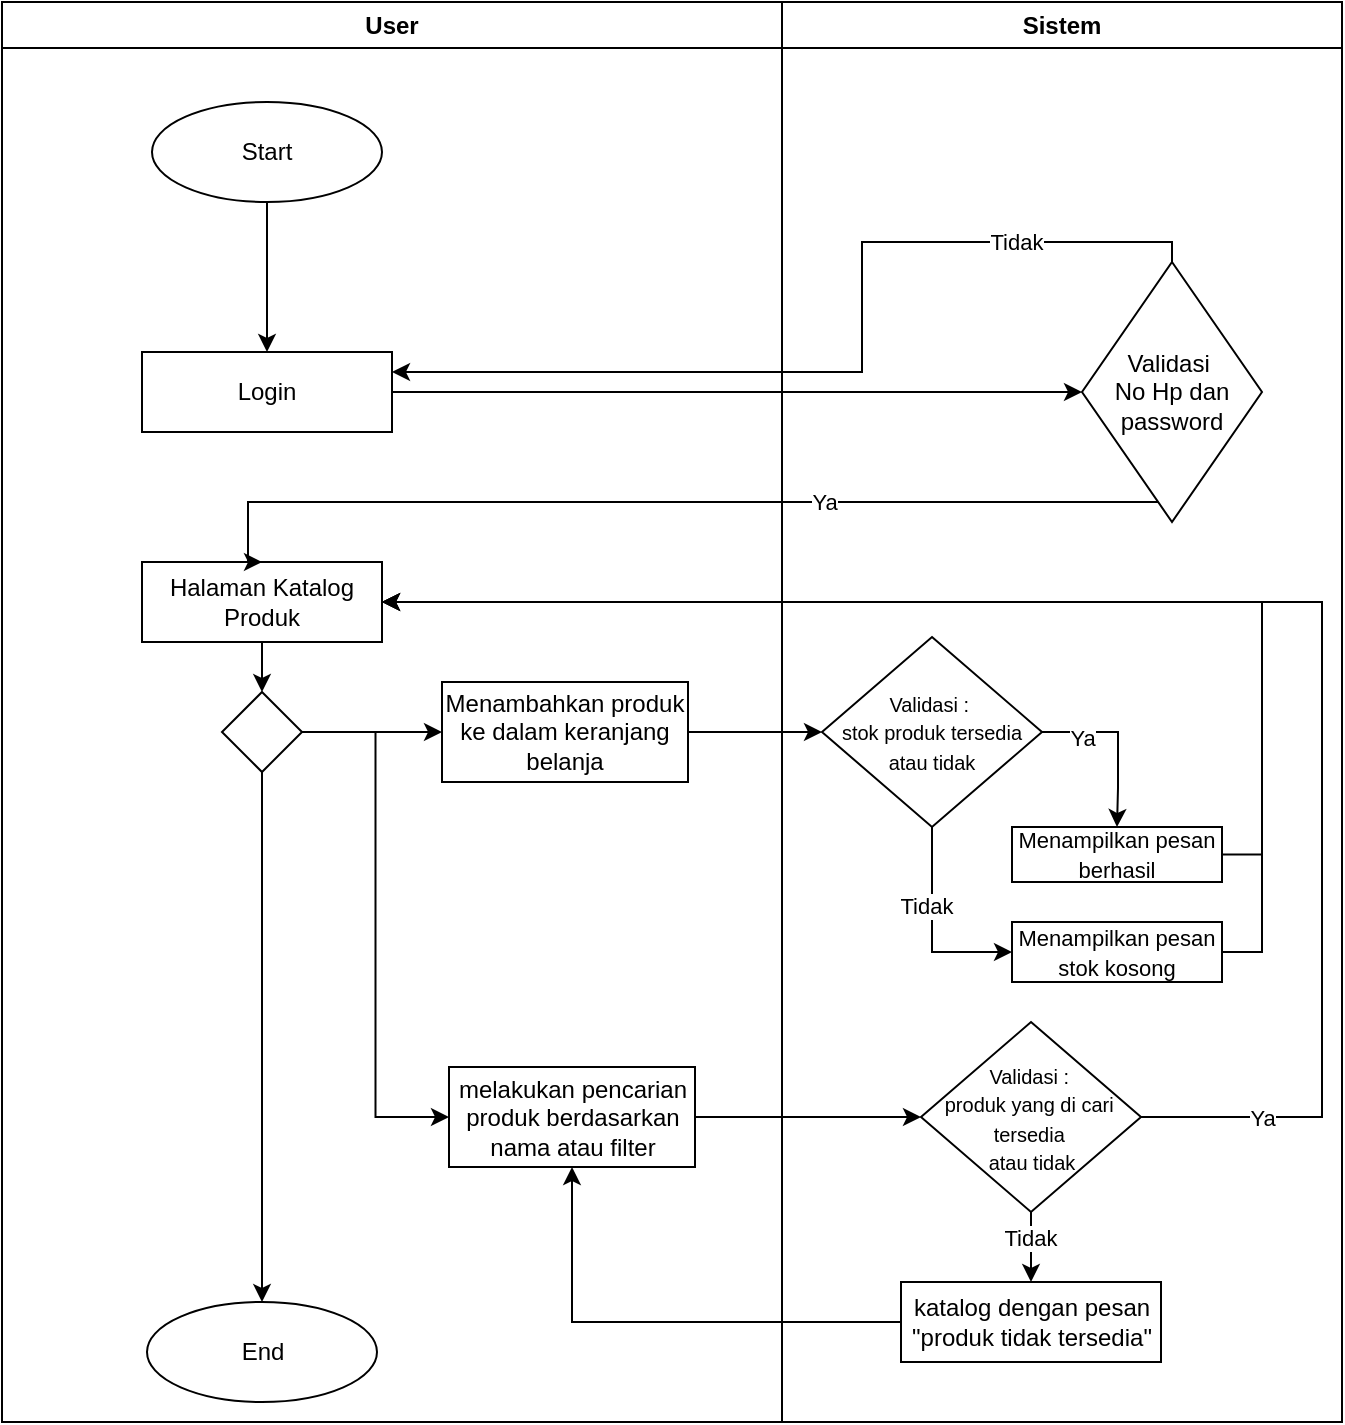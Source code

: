 <mxfile version="26.0.11">
  <diagram name="Page-1" id="LWBwI8ScnncNo1WxZ8MY">
    <mxGraphModel dx="957" dy="422" grid="1" gridSize="10" guides="1" tooltips="1" connect="1" arrows="1" fold="1" page="1" pageScale="1" pageWidth="850" pageHeight="1100" math="0" shadow="0">
      <root>
        <mxCell id="0" />
        <mxCell id="1" parent="0" />
        <mxCell id="nWeCvu2n60bJMO3mKfKt-1" value="User" style="swimlane;whiteSpace=wrap;html=1;" parent="1" vertex="1">
          <mxGeometry x="130" y="520" width="390" height="710" as="geometry">
            <mxRectangle x="140" y="520" width="140" height="30" as="alternateBounds" />
          </mxGeometry>
        </mxCell>
        <mxCell id="nWeCvu2n60bJMO3mKfKt-4" value="Start" style="ellipse;whiteSpace=wrap;html=1;" parent="nWeCvu2n60bJMO3mKfKt-1" vertex="1">
          <mxGeometry x="75" y="50" width="115" height="50" as="geometry" />
        </mxCell>
        <mxCell id="q5prHMVFRJjdFCk8cDmZ-4" style="edgeStyle=orthogonalEdgeStyle;rounded=0;orthogonalLoop=1;jettySize=auto;html=1;entryX=0.5;entryY=0;entryDx=0;entryDy=0;" parent="nWeCvu2n60bJMO3mKfKt-1" source="nWeCvu2n60bJMO3mKfKt-13" target="q5prHMVFRJjdFCk8cDmZ-3" edge="1">
          <mxGeometry relative="1" as="geometry" />
        </mxCell>
        <mxCell id="nWeCvu2n60bJMO3mKfKt-13" value="Halaman Katalog Produk" style="rounded=0;whiteSpace=wrap;html=1;" parent="nWeCvu2n60bJMO3mKfKt-1" vertex="1">
          <mxGeometry x="70" y="280" width="120" height="40" as="geometry" />
        </mxCell>
        <mxCell id="nWeCvu2n60bJMO3mKfKt-5" value="Login" style="rounded=0;whiteSpace=wrap;html=1;" parent="nWeCvu2n60bJMO3mKfKt-1" vertex="1">
          <mxGeometry x="70" y="175" width="125" height="40" as="geometry" />
        </mxCell>
        <mxCell id="nWeCvu2n60bJMO3mKfKt-6" style="edgeStyle=orthogonalEdgeStyle;rounded=0;orthogonalLoop=1;jettySize=auto;html=1;" parent="nWeCvu2n60bJMO3mKfKt-1" source="nWeCvu2n60bJMO3mKfKt-4" target="nWeCvu2n60bJMO3mKfKt-5" edge="1">
          <mxGeometry relative="1" as="geometry" />
        </mxCell>
        <mxCell id="nWeCvu2n60bJMO3mKfKt-164" value="End" style="ellipse;whiteSpace=wrap;html=1;" parent="nWeCvu2n60bJMO3mKfKt-1" vertex="1">
          <mxGeometry x="72.5" y="650" width="115" height="50" as="geometry" />
        </mxCell>
        <mxCell id="q5prHMVFRJjdFCk8cDmZ-21" style="edgeStyle=orthogonalEdgeStyle;rounded=0;orthogonalLoop=1;jettySize=auto;html=1;entryX=0.5;entryY=0;entryDx=0;entryDy=0;" parent="nWeCvu2n60bJMO3mKfKt-1" source="q5prHMVFRJjdFCk8cDmZ-3" target="nWeCvu2n60bJMO3mKfKt-164" edge="1">
          <mxGeometry relative="1" as="geometry" />
        </mxCell>
        <mxCell id="q5prHMVFRJjdFCk8cDmZ-3" value="" style="rhombus;whiteSpace=wrap;html=1;" parent="nWeCvu2n60bJMO3mKfKt-1" vertex="1">
          <mxGeometry x="110" y="345" width="40" height="40" as="geometry" />
        </mxCell>
        <mxCell id="nWeCvu2n60bJMO3mKfKt-3" value="Sistem" style="swimlane;whiteSpace=wrap;html=1;" parent="1" vertex="1">
          <mxGeometry x="520" y="520" width="280" height="710" as="geometry" />
        </mxCell>
        <mxCell id="nWeCvu2n60bJMO3mKfKt-7" value="Validasi&amp;nbsp;&lt;div&gt;No Hp dan password&lt;/div&gt;" style="rhombus;whiteSpace=wrap;html=1;" parent="nWeCvu2n60bJMO3mKfKt-3" vertex="1">
          <mxGeometry x="150" y="130" width="90" height="130" as="geometry" />
        </mxCell>
        <mxCell id="q5prHMVFRJjdFCk8cDmZ-12" value="katalog dengan pesan &quot;produk tidak tersedia&quot;" style="rounded=0;whiteSpace=wrap;html=1;" parent="nWeCvu2n60bJMO3mKfKt-3" vertex="1">
          <mxGeometry x="59.5" y="640" width="130" height="40" as="geometry" />
        </mxCell>
        <mxCell id="q5prHMVFRJjdFCk8cDmZ-1" value="melakukan pencarian produk berdasarkan nama atau filter" style="rounded=0;whiteSpace=wrap;html=1;" parent="nWeCvu2n60bJMO3mKfKt-3" vertex="1">
          <mxGeometry x="-166.5" y="532.5" width="123" height="50" as="geometry" />
        </mxCell>
        <mxCell id="KQT2WfDAjyBMR8aRE7Ld-2" style="edgeStyle=orthogonalEdgeStyle;rounded=0;orthogonalLoop=1;jettySize=auto;html=1;entryX=0.5;entryY=0;entryDx=0;entryDy=0;" edge="1" parent="nWeCvu2n60bJMO3mKfKt-3" source="q5prHMVFRJjdFCk8cDmZ-7" target="q5prHMVFRJjdFCk8cDmZ-12">
          <mxGeometry relative="1" as="geometry" />
        </mxCell>
        <mxCell id="KQT2WfDAjyBMR8aRE7Ld-3" value="Tidak" style="edgeLabel;html=1;align=center;verticalAlign=middle;resizable=0;points=[];" vertex="1" connectable="0" parent="KQT2WfDAjyBMR8aRE7Ld-2">
          <mxGeometry x="-0.448" y="-1" relative="1" as="geometry">
            <mxPoint as="offset" />
          </mxGeometry>
        </mxCell>
        <mxCell id="q5prHMVFRJjdFCk8cDmZ-7" value="&lt;font style=&quot;font-size: 10px;&quot;&gt;Validasi :&amp;nbsp;&lt;/font&gt;&lt;div&gt;&lt;span style=&quot;font-size: 10px;&quot;&gt;produk yang di cari&amp;nbsp;&lt;/span&gt;&lt;/div&gt;&lt;div&gt;&lt;span style=&quot;font-size: 10px;&quot;&gt;tersedia&amp;nbsp;&lt;/span&gt;&lt;/div&gt;&lt;div&gt;&lt;span style=&quot;font-size: 10px;&quot;&gt;atau tidak&lt;/span&gt;&lt;/div&gt;" style="rhombus;whiteSpace=wrap;html=1;" parent="nWeCvu2n60bJMO3mKfKt-3" vertex="1">
          <mxGeometry x="69.5" y="510" width="110" height="95" as="geometry" />
        </mxCell>
        <mxCell id="q5prHMVFRJjdFCk8cDmZ-8" style="edgeStyle=orthogonalEdgeStyle;rounded=0;orthogonalLoop=1;jettySize=auto;html=1;" parent="nWeCvu2n60bJMO3mKfKt-3" source="q5prHMVFRJjdFCk8cDmZ-1" target="q5prHMVFRJjdFCk8cDmZ-7" edge="1">
          <mxGeometry relative="1" as="geometry" />
        </mxCell>
        <mxCell id="q5prHMVFRJjdFCk8cDmZ-15" style="edgeStyle=orthogonalEdgeStyle;rounded=0;orthogonalLoop=1;jettySize=auto;html=1;" parent="nWeCvu2n60bJMO3mKfKt-3" source="q5prHMVFRJjdFCk8cDmZ-12" target="q5prHMVFRJjdFCk8cDmZ-1" edge="1">
          <mxGeometry relative="1" as="geometry" />
        </mxCell>
        <mxCell id="q5prHMVFRJjdFCk8cDmZ-26" style="edgeStyle=orthogonalEdgeStyle;rounded=0;orthogonalLoop=1;jettySize=auto;html=1;entryX=0;entryY=0.5;entryDx=0;entryDy=0;" parent="nWeCvu2n60bJMO3mKfKt-3" source="q5prHMVFRJjdFCk8cDmZ-16" target="q5prHMVFRJjdFCk8cDmZ-25" edge="1">
          <mxGeometry relative="1" as="geometry" />
        </mxCell>
        <mxCell id="q5prHMVFRJjdFCk8cDmZ-16" value="Menambahkan produk ke dalam keranjang belanja" style="rounded=0;whiteSpace=wrap;html=1;" parent="nWeCvu2n60bJMO3mKfKt-3" vertex="1">
          <mxGeometry x="-170" y="340" width="123" height="50" as="geometry" />
        </mxCell>
        <mxCell id="q5prHMVFRJjdFCk8cDmZ-31" style="edgeStyle=orthogonalEdgeStyle;rounded=0;orthogonalLoop=1;jettySize=auto;html=1;entryX=0.5;entryY=0;entryDx=0;entryDy=0;" parent="nWeCvu2n60bJMO3mKfKt-3" source="q5prHMVFRJjdFCk8cDmZ-25" target="q5prHMVFRJjdFCk8cDmZ-27" edge="1">
          <mxGeometry relative="1" as="geometry">
            <Array as="points">
              <mxPoint x="168" y="365" />
              <mxPoint x="168" y="393" />
            </Array>
          </mxGeometry>
        </mxCell>
        <mxCell id="q5prHMVFRJjdFCk8cDmZ-35" value="Ya" style="edgeLabel;html=1;align=center;verticalAlign=middle;resizable=0;points=[];" parent="q5prHMVFRJjdFCk8cDmZ-31" vertex="1" connectable="0">
          <mxGeometry x="-0.552" y="-3" relative="1" as="geometry">
            <mxPoint as="offset" />
          </mxGeometry>
        </mxCell>
        <mxCell id="q5prHMVFRJjdFCk8cDmZ-32" style="edgeStyle=orthogonalEdgeStyle;rounded=0;orthogonalLoop=1;jettySize=auto;html=1;entryX=0;entryY=0.5;entryDx=0;entryDy=0;" parent="nWeCvu2n60bJMO3mKfKt-3" source="q5prHMVFRJjdFCk8cDmZ-25" target="q5prHMVFRJjdFCk8cDmZ-29" edge="1">
          <mxGeometry relative="1" as="geometry" />
        </mxCell>
        <mxCell id="q5prHMVFRJjdFCk8cDmZ-36" value="Tidak" style="edgeLabel;html=1;align=center;verticalAlign=middle;resizable=0;points=[];" parent="q5prHMVFRJjdFCk8cDmZ-32" vertex="1" connectable="0">
          <mxGeometry x="-0.231" y="-3" relative="1" as="geometry">
            <mxPoint as="offset" />
          </mxGeometry>
        </mxCell>
        <mxCell id="q5prHMVFRJjdFCk8cDmZ-25" value="&lt;font style=&quot;font-size: 10px;&quot;&gt;Validasi :&amp;nbsp;&lt;/font&gt;&lt;div&gt;&lt;span style=&quot;font-size: 10px;&quot;&gt;stok produk tersedia atau tidak&lt;/span&gt;&lt;/div&gt;" style="rhombus;whiteSpace=wrap;html=1;" parent="nWeCvu2n60bJMO3mKfKt-3" vertex="1">
          <mxGeometry x="20" y="317.5" width="110" height="95" as="geometry" />
        </mxCell>
        <mxCell id="q5prHMVFRJjdFCk8cDmZ-27" value="&lt;font style=&quot;font-size: 11px;&quot;&gt;Menampilkan pesan berhasil&lt;/font&gt;" style="rounded=0;whiteSpace=wrap;html=1;" parent="nWeCvu2n60bJMO3mKfKt-3" vertex="1">
          <mxGeometry x="115" y="412.5" width="105" height="27.5" as="geometry" />
        </mxCell>
        <mxCell id="q5prHMVFRJjdFCk8cDmZ-29" value="&lt;font style=&quot;font-size: 11px;&quot;&gt;Menampilkan pesan stok kosong&lt;/font&gt;" style="rounded=0;whiteSpace=wrap;html=1;" parent="nWeCvu2n60bJMO3mKfKt-3" vertex="1">
          <mxGeometry x="115" y="460" width="105" height="30" as="geometry" />
        </mxCell>
        <mxCell id="nWeCvu2n60bJMO3mKfKt-14" style="edgeStyle=orthogonalEdgeStyle;rounded=0;orthogonalLoop=1;jettySize=auto;html=1;entryX=0.5;entryY=0;entryDx=0;entryDy=0;" parent="1" source="nWeCvu2n60bJMO3mKfKt-7" target="nWeCvu2n60bJMO3mKfKt-13" edge="1">
          <mxGeometry relative="1" as="geometry">
            <Array as="points">
              <mxPoint x="253" y="770" />
            </Array>
          </mxGeometry>
        </mxCell>
        <mxCell id="nWeCvu2n60bJMO3mKfKt-15" value="Ya" style="edgeLabel;html=1;align=center;verticalAlign=middle;resizable=0;points=[];" parent="nWeCvu2n60bJMO3mKfKt-14" vertex="1" connectable="0">
          <mxGeometry x="-0.321" y="2" relative="1" as="geometry">
            <mxPoint y="-2" as="offset" />
          </mxGeometry>
        </mxCell>
        <mxCell id="nWeCvu2n60bJMO3mKfKt-8" style="edgeStyle=orthogonalEdgeStyle;rounded=0;orthogonalLoop=1;jettySize=auto;html=1;entryX=0;entryY=0.5;entryDx=0;entryDy=0;" parent="1" source="nWeCvu2n60bJMO3mKfKt-5" target="nWeCvu2n60bJMO3mKfKt-7" edge="1">
          <mxGeometry relative="1" as="geometry" />
        </mxCell>
        <mxCell id="nWeCvu2n60bJMO3mKfKt-9" style="edgeStyle=orthogonalEdgeStyle;rounded=0;orthogonalLoop=1;jettySize=auto;html=1;entryX=1;entryY=0.25;entryDx=0;entryDy=0;exitX=0.5;exitY=0;exitDx=0;exitDy=0;" parent="1" source="nWeCvu2n60bJMO3mKfKt-7" target="nWeCvu2n60bJMO3mKfKt-5" edge="1">
          <mxGeometry relative="1" as="geometry">
            <Array as="points">
              <mxPoint x="715" y="640" />
              <mxPoint x="560" y="640" />
              <mxPoint x="560" y="705" />
            </Array>
          </mxGeometry>
        </mxCell>
        <mxCell id="nWeCvu2n60bJMO3mKfKt-10" value="Tidak" style="edgeLabel;html=1;align=center;verticalAlign=middle;resizable=0;points=[];" parent="nWeCvu2n60bJMO3mKfKt-9" vertex="1" connectable="0">
          <mxGeometry x="-0.621" y="4" relative="1" as="geometry">
            <mxPoint y="-4" as="offset" />
          </mxGeometry>
        </mxCell>
        <mxCell id="q5prHMVFRJjdFCk8cDmZ-9" style="edgeStyle=orthogonalEdgeStyle;rounded=0;orthogonalLoop=1;jettySize=auto;html=1;entryX=1;entryY=0.5;entryDx=0;entryDy=0;" parent="1" source="q5prHMVFRJjdFCk8cDmZ-7" target="nWeCvu2n60bJMO3mKfKt-13" edge="1">
          <mxGeometry relative="1" as="geometry">
            <Array as="points">
              <mxPoint x="790" y="1077" />
              <mxPoint x="790" y="820" />
            </Array>
          </mxGeometry>
        </mxCell>
        <mxCell id="q5prHMVFRJjdFCk8cDmZ-10" value="Ya" style="edgeLabel;html=1;align=center;verticalAlign=middle;resizable=0;points=[];" parent="q5prHMVFRJjdFCk8cDmZ-9" vertex="1" connectable="0">
          <mxGeometry x="-0.745" y="-2" relative="1" as="geometry">
            <mxPoint x="-32" y="14" as="offset" />
          </mxGeometry>
        </mxCell>
        <mxCell id="q5prHMVFRJjdFCk8cDmZ-5" style="edgeStyle=orthogonalEdgeStyle;rounded=0;orthogonalLoop=1;jettySize=auto;html=1;entryX=0;entryY=0.5;entryDx=0;entryDy=0;" parent="1" source="q5prHMVFRJjdFCk8cDmZ-3" target="q5prHMVFRJjdFCk8cDmZ-1" edge="1">
          <mxGeometry relative="1" as="geometry" />
        </mxCell>
        <mxCell id="q5prHMVFRJjdFCk8cDmZ-18" style="edgeStyle=orthogonalEdgeStyle;rounded=0;orthogonalLoop=1;jettySize=auto;html=1;entryX=0;entryY=0.5;entryDx=0;entryDy=0;" parent="1" source="q5prHMVFRJjdFCk8cDmZ-3" target="q5prHMVFRJjdFCk8cDmZ-16" edge="1">
          <mxGeometry relative="1" as="geometry">
            <Array as="points">
              <mxPoint x="350" y="885" />
            </Array>
          </mxGeometry>
        </mxCell>
        <mxCell id="q5prHMVFRJjdFCk8cDmZ-33" style="edgeStyle=orthogonalEdgeStyle;rounded=0;orthogonalLoop=1;jettySize=auto;html=1;entryX=1;entryY=0.5;entryDx=0;entryDy=0;" parent="1" source="q5prHMVFRJjdFCk8cDmZ-27" target="nWeCvu2n60bJMO3mKfKt-13" edge="1">
          <mxGeometry relative="1" as="geometry">
            <Array as="points">
              <mxPoint x="760" y="946" />
              <mxPoint x="760" y="820" />
            </Array>
          </mxGeometry>
        </mxCell>
        <mxCell id="q5prHMVFRJjdFCk8cDmZ-34" style="edgeStyle=orthogonalEdgeStyle;rounded=0;orthogonalLoop=1;jettySize=auto;html=1;entryX=1;entryY=0.5;entryDx=0;entryDy=0;" parent="1" source="q5prHMVFRJjdFCk8cDmZ-29" target="nWeCvu2n60bJMO3mKfKt-13" edge="1">
          <mxGeometry relative="1" as="geometry">
            <Array as="points">
              <mxPoint x="760" y="995" />
              <mxPoint x="760" y="820" />
            </Array>
          </mxGeometry>
        </mxCell>
      </root>
    </mxGraphModel>
  </diagram>
</mxfile>
